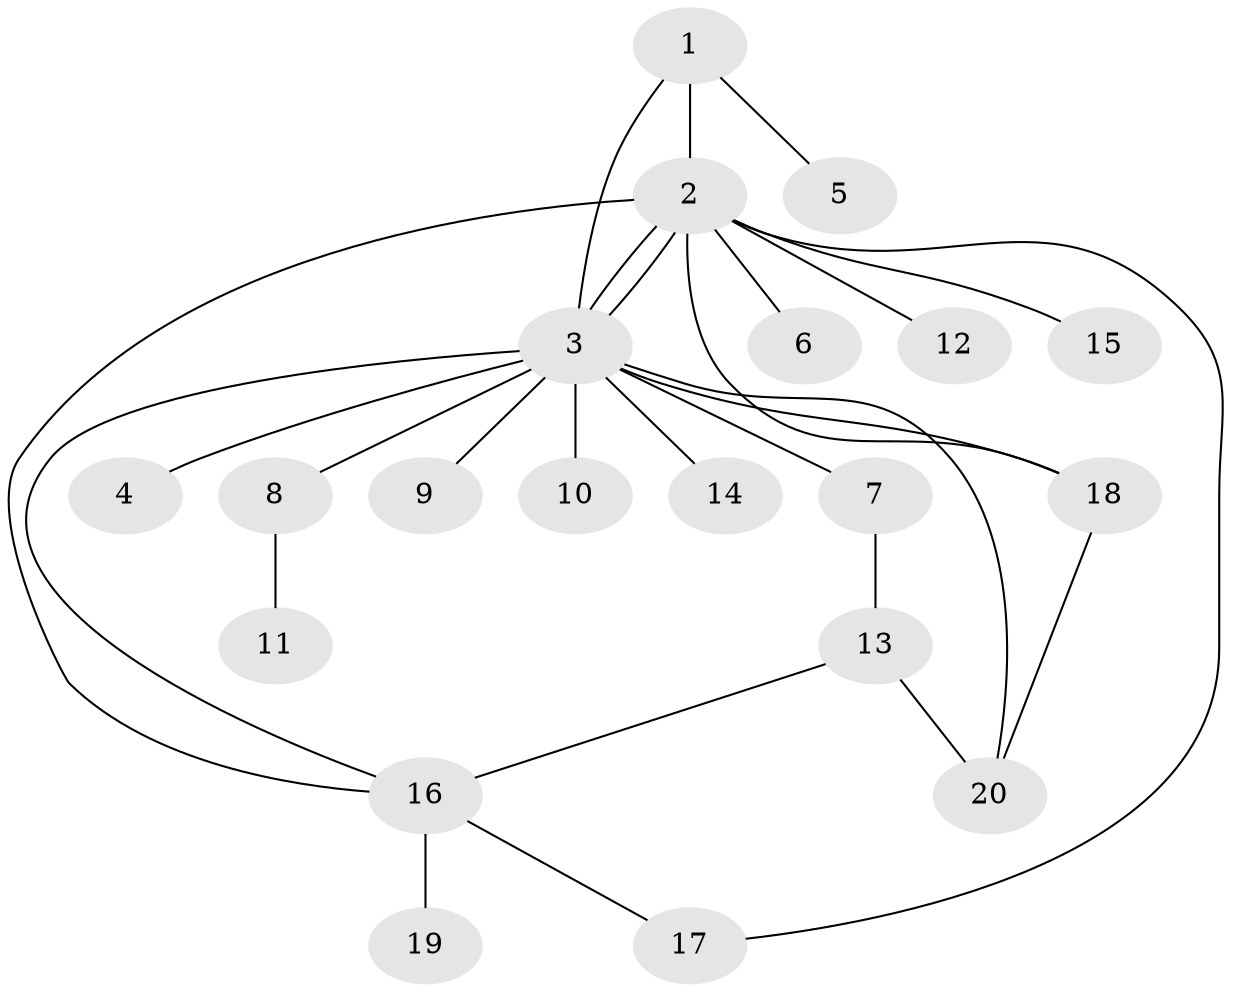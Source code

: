 // Generated by graph-tools (version 1.1) at 2025/46/02/15/25 05:46:28]
// undirected, 20 vertices, 27 edges
graph export_dot {
graph [start="1"]
  node [color=gray90,style=filled];
  1;
  2;
  3;
  4;
  5;
  6;
  7;
  8;
  9;
  10;
  11;
  12;
  13;
  14;
  15;
  16;
  17;
  18;
  19;
  20;
  1 -- 2;
  1 -- 3;
  1 -- 5;
  2 -- 3;
  2 -- 3;
  2 -- 6;
  2 -- 12;
  2 -- 15;
  2 -- 16;
  2 -- 17;
  2 -- 18;
  3 -- 4;
  3 -- 7;
  3 -- 8;
  3 -- 9;
  3 -- 10;
  3 -- 14;
  3 -- 16;
  3 -- 18;
  3 -- 20;
  7 -- 13;
  8 -- 11;
  13 -- 16;
  13 -- 20;
  16 -- 17;
  16 -- 19;
  18 -- 20;
}
